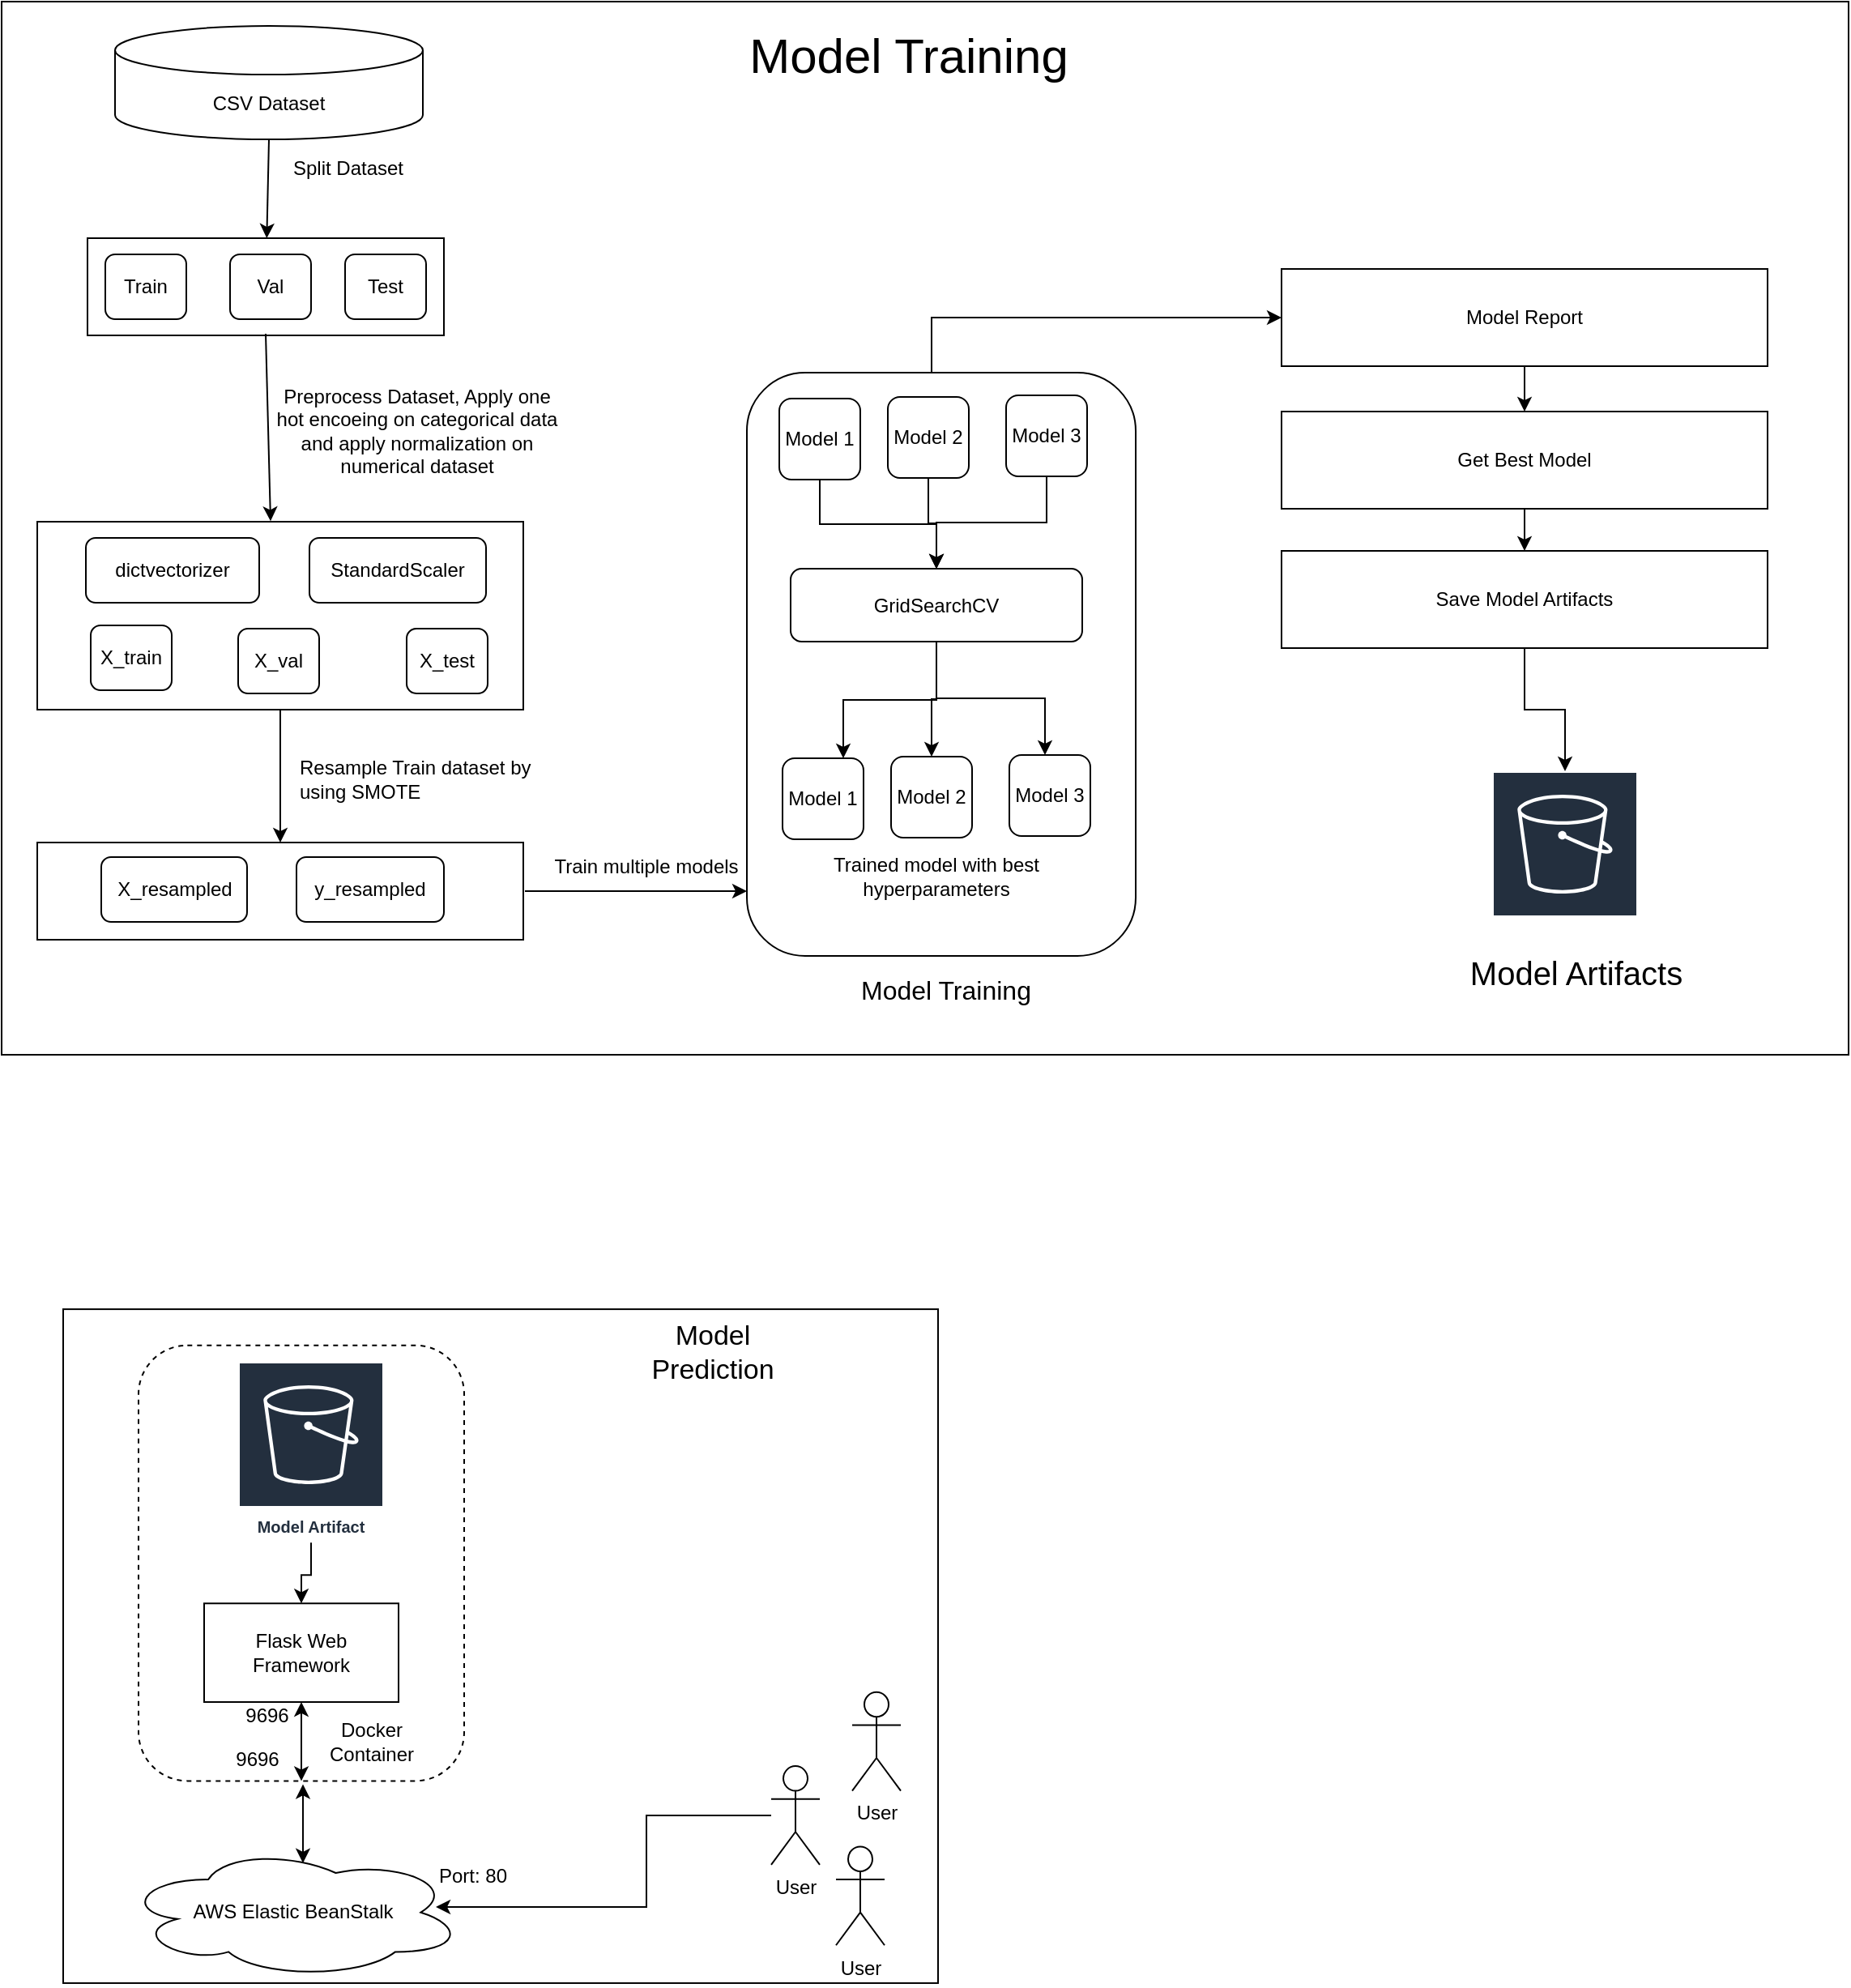 <mxfile version="22.0.8" type="device">
  <diagram name="Page-1" id="sl67Yf3QK5midu7BMx_2">
    <mxGraphModel dx="1415" dy="1927" grid="1" gridSize="10" guides="1" tooltips="1" connect="1" arrows="1" fold="1" page="1" pageScale="1" pageWidth="827" pageHeight="1169" math="0" shadow="0">
      <root>
        <mxCell id="0" />
        <mxCell id="1" parent="0" />
        <mxCell id="rqSLdbDPakVJmyCNbUR--63" value="" style="group" vertex="1" connectable="0" parent="1">
          <mxGeometry x="308" y="799" width="540" height="421" as="geometry" />
        </mxCell>
        <mxCell id="rqSLdbDPakVJmyCNbUR--52" value="" style="group" vertex="1" connectable="0" parent="rqSLdbDPakVJmyCNbUR--63">
          <mxGeometry width="540" height="421" as="geometry" />
        </mxCell>
        <mxCell id="rqSLdbDPakVJmyCNbUR--43" value="" style="rounded=0;whiteSpace=wrap;html=1;" vertex="1" parent="rqSLdbDPakVJmyCNbUR--52">
          <mxGeometry y="3.043" width="540" height="415.928" as="geometry" />
        </mxCell>
        <mxCell id="rqSLdbDPakVJmyCNbUR--46" value="" style="rounded=1;whiteSpace=wrap;html=1;dashed=1;" vertex="1" parent="rqSLdbDPakVJmyCNbUR--52">
          <mxGeometry x="46.5" y="25.361" width="201" height="268.831" as="geometry" />
        </mxCell>
        <mxCell id="rqSLdbDPakVJmyCNbUR--38" value="Model Artifact" style="sketch=0;outlineConnect=0;fontColor=#232F3E;gradientColor=none;strokeColor=#ffffff;fillColor=#232F3E;dashed=0;verticalLabelPosition=middle;verticalAlign=bottom;align=center;html=1;whiteSpace=wrap;fontSize=10;fontStyle=1;spacing=3;shape=mxgraph.aws4.productIcon;prIcon=mxgraph.aws4.s3;" vertex="1" parent="rqSLdbDPakVJmyCNbUR--52">
          <mxGeometry x="108" y="35.506" width="90" height="111.59" as="geometry" />
        </mxCell>
        <mxCell id="rqSLdbDPakVJmyCNbUR--39" value="Flask Web Framework" style="rounded=0;whiteSpace=wrap;html=1;" vertex="1" parent="rqSLdbDPakVJmyCNbUR--52">
          <mxGeometry x="87" y="184.631" width="120" height="60.867" as="geometry" />
        </mxCell>
        <mxCell id="rqSLdbDPakVJmyCNbUR--40" value="" style="edgeStyle=orthogonalEdgeStyle;rounded=0;orthogonalLoop=1;jettySize=auto;html=1;" edge="1" parent="rqSLdbDPakVJmyCNbUR--52" source="rqSLdbDPakVJmyCNbUR--38" target="rqSLdbDPakVJmyCNbUR--39">
          <mxGeometry relative="1" as="geometry" />
        </mxCell>
        <mxCell id="rqSLdbDPakVJmyCNbUR--45" value="&lt;font style=&quot;font-size: 17px;&quot;&gt;Model &lt;br&gt;Prediction&lt;/font&gt;" style="text;html=1;strokeColor=none;fillColor=none;align=center;verticalAlign=middle;whiteSpace=wrap;rounded=0;" vertex="1" parent="rqSLdbDPakVJmyCNbUR--52">
          <mxGeometry x="339" y="15.217" width="124" height="30.434" as="geometry" />
        </mxCell>
        <mxCell id="rqSLdbDPakVJmyCNbUR--48" value="" style="endArrow=classic;startArrow=classic;html=1;rounded=0;entryX=0.5;entryY=1;entryDx=0;entryDy=0;exitX=0.5;exitY=1;exitDx=0;exitDy=0;" edge="1" parent="rqSLdbDPakVJmyCNbUR--52" source="rqSLdbDPakVJmyCNbUR--46" target="rqSLdbDPakVJmyCNbUR--39">
          <mxGeometry width="50" height="50" relative="1" as="geometry">
            <mxPoint x="147" y="278.976" as="sourcePoint" />
            <mxPoint x="191" y="228.253" as="targetPoint" />
          </mxGeometry>
        </mxCell>
        <mxCell id="rqSLdbDPakVJmyCNbUR--49" value="Docker &lt;br&gt;Container" style="text;html=1;strokeColor=none;fillColor=none;align=center;verticalAlign=middle;whiteSpace=wrap;rounded=0;" vertex="1" parent="rqSLdbDPakVJmyCNbUR--52">
          <mxGeometry x="154" y="254.629" width="73" height="30.434" as="geometry" />
        </mxCell>
        <mxCell id="rqSLdbDPakVJmyCNbUR--50" value="9696" style="text;html=1;strokeColor=none;fillColor=none;align=center;verticalAlign=middle;whiteSpace=wrap;rounded=0;" vertex="1" parent="rqSLdbDPakVJmyCNbUR--52">
          <mxGeometry x="96" y="238.398" width="60" height="30.434" as="geometry" />
        </mxCell>
        <mxCell id="rqSLdbDPakVJmyCNbUR--53" value="AWS Elastic BeanStalk" style="ellipse;shape=cloud;whiteSpace=wrap;html=1;" vertex="1" parent="rqSLdbDPakVJmyCNbUR--52">
          <mxGeometry x="37" y="334.771" width="210" height="81.157" as="geometry" />
        </mxCell>
        <mxCell id="rqSLdbDPakVJmyCNbUR--55" value="User" style="shape=umlActor;verticalLabelPosition=bottom;verticalAlign=top;html=1;outlineConnect=0;" vertex="1" parent="rqSLdbDPakVJmyCNbUR--52">
          <mxGeometry x="477" y="334.771" width="30" height="60.867" as="geometry" />
        </mxCell>
        <mxCell id="rqSLdbDPakVJmyCNbUR--56" value="User" style="shape=umlActor;verticalLabelPosition=bottom;verticalAlign=top;html=1;outlineConnect=0;" vertex="1" parent="rqSLdbDPakVJmyCNbUR--52">
          <mxGeometry x="437" y="285.063" width="30" height="60.867" as="geometry" />
        </mxCell>
        <mxCell id="rqSLdbDPakVJmyCNbUR--57" value="User" style="shape=umlActor;verticalLabelPosition=bottom;verticalAlign=top;html=1;outlineConnect=0;" vertex="1" parent="rqSLdbDPakVJmyCNbUR--52">
          <mxGeometry x="487" y="239.412" width="30" height="60.867" as="geometry" />
        </mxCell>
        <mxCell id="rqSLdbDPakVJmyCNbUR--62" value="" style="edgeStyle=orthogonalEdgeStyle;rounded=0;orthogonalLoop=1;jettySize=auto;html=1;entryX=0.117;entryY=1.122;entryDx=0;entryDy=0;entryPerimeter=0;" edge="1" parent="rqSLdbDPakVJmyCNbUR--52" source="rqSLdbDPakVJmyCNbUR--56" target="rqSLdbDPakVJmyCNbUR--97">
          <mxGeometry relative="1" as="geometry">
            <mxPoint x="382" y="315.496" as="targetPoint" />
          </mxGeometry>
        </mxCell>
        <mxCell id="rqSLdbDPakVJmyCNbUR--97" value="Port: 80" style="text;html=1;strokeColor=none;fillColor=none;align=center;verticalAlign=middle;whiteSpace=wrap;rounded=0;" vertex="1" parent="rqSLdbDPakVJmyCNbUR--52">
          <mxGeometry x="223" y="337.814" width="60" height="30.434" as="geometry" />
        </mxCell>
        <mxCell id="rqSLdbDPakVJmyCNbUR--54" value="" style="endArrow=classic;startArrow=classic;html=1;rounded=0;entryX=0.5;entryY=1;entryDx=0;entryDy=0;exitX=0.5;exitY=1;exitDx=0;exitDy=0;" edge="1" parent="rqSLdbDPakVJmyCNbUR--63">
          <mxGeometry width="50" height="50" relative="1" as="geometry">
            <mxPoint x="148" y="344.916" as="sourcePoint" />
            <mxPoint x="148" y="296.222" as="targetPoint" />
          </mxGeometry>
        </mxCell>
        <mxCell id="rqSLdbDPakVJmyCNbUR--64" value="" style="rounded=0;whiteSpace=wrap;html=1;" vertex="1" parent="1">
          <mxGeometry x="270" y="-5" width="1140" height="650" as="geometry" />
        </mxCell>
        <mxCell id="rqSLdbDPakVJmyCNbUR--1" value="CSV Dataset" style="shape=cylinder3;whiteSpace=wrap;html=1;boundedLbl=1;backgroundOutline=1;size=15;" vertex="1" parent="1">
          <mxGeometry x="340" y="10" width="190" height="70" as="geometry" />
        </mxCell>
        <mxCell id="rqSLdbDPakVJmyCNbUR--2" value="" style="endArrow=classic;html=1;rounded=0;exitX=0.5;exitY=1;exitDx=0;exitDy=0;exitPerimeter=0;" edge="1" parent="1" source="rqSLdbDPakVJmyCNbUR--1" target="rqSLdbDPakVJmyCNbUR--4">
          <mxGeometry width="50" height="50" relative="1" as="geometry">
            <mxPoint x="410" y="170" as="sourcePoint" />
            <mxPoint x="435" y="120" as="targetPoint" />
          </mxGeometry>
        </mxCell>
        <mxCell id="rqSLdbDPakVJmyCNbUR--4" value="" style="rounded=0;whiteSpace=wrap;html=1;" vertex="1" parent="1">
          <mxGeometry x="323" y="141" width="220" height="60" as="geometry" />
        </mxCell>
        <mxCell id="rqSLdbDPakVJmyCNbUR--5" value="Split Dataset" style="text;html=1;strokeColor=none;fillColor=none;align=center;verticalAlign=middle;whiteSpace=wrap;rounded=0;" vertex="1" parent="1">
          <mxGeometry x="444" y="83" width="80" height="30" as="geometry" />
        </mxCell>
        <mxCell id="rqSLdbDPakVJmyCNbUR--6" value="Train" style="rounded=1;whiteSpace=wrap;html=1;" vertex="1" parent="1">
          <mxGeometry x="334" y="151" width="50" height="40" as="geometry" />
        </mxCell>
        <mxCell id="rqSLdbDPakVJmyCNbUR--7" value="Val" style="rounded=1;whiteSpace=wrap;html=1;" vertex="1" parent="1">
          <mxGeometry x="411" y="151" width="50" height="40" as="geometry" />
        </mxCell>
        <mxCell id="rqSLdbDPakVJmyCNbUR--8" value="Test" style="rounded=1;whiteSpace=wrap;html=1;" vertex="1" parent="1">
          <mxGeometry x="482" y="151" width="50" height="40" as="geometry" />
        </mxCell>
        <mxCell id="rqSLdbDPakVJmyCNbUR--9" value="" style="rounded=0;whiteSpace=wrap;html=1;" vertex="1" parent="1">
          <mxGeometry x="292" y="316" width="300" height="116" as="geometry" />
        </mxCell>
        <mxCell id="rqSLdbDPakVJmyCNbUR--10" value="Preprocess Dataset, Apply one hot encoeing on categorical data and apply normalization on numerical dataset" style="text;html=1;strokeColor=none;fillColor=none;align=center;verticalAlign=middle;whiteSpace=wrap;rounded=0;" vertex="1" parent="1">
          <mxGeometry x="438" y="220" width="177" height="80" as="geometry" />
        </mxCell>
        <mxCell id="rqSLdbDPakVJmyCNbUR--12" value="" style="endArrow=classic;html=1;rounded=0;entryX=0.48;entryY=-0.003;entryDx=0;entryDy=0;entryPerimeter=0;" edge="1" parent="1" target="rqSLdbDPakVJmyCNbUR--9">
          <mxGeometry width="50" height="50" relative="1" as="geometry">
            <mxPoint x="433" y="200" as="sourcePoint" />
            <mxPoint x="436" y="220" as="targetPoint" />
          </mxGeometry>
        </mxCell>
        <mxCell id="rqSLdbDPakVJmyCNbUR--13" value="dictvectorizer" style="rounded=1;whiteSpace=wrap;html=1;" vertex="1" parent="1">
          <mxGeometry x="322" y="326" width="107" height="40" as="geometry" />
        </mxCell>
        <mxCell id="rqSLdbDPakVJmyCNbUR--14" value="StandardScaler" style="rounded=1;whiteSpace=wrap;html=1;" vertex="1" parent="1">
          <mxGeometry x="460" y="326" width="109" height="40" as="geometry" />
        </mxCell>
        <mxCell id="rqSLdbDPakVJmyCNbUR--15" value="X_train" style="rounded=1;whiteSpace=wrap;html=1;" vertex="1" parent="1">
          <mxGeometry x="325" y="380" width="50" height="40" as="geometry" />
        </mxCell>
        <mxCell id="rqSLdbDPakVJmyCNbUR--16" value="X_val" style="rounded=1;whiteSpace=wrap;html=1;" vertex="1" parent="1">
          <mxGeometry x="416" y="382" width="50" height="40" as="geometry" />
        </mxCell>
        <mxCell id="rqSLdbDPakVJmyCNbUR--17" value="X_test" style="rounded=1;whiteSpace=wrap;html=1;" vertex="1" parent="1">
          <mxGeometry x="520" y="382" width="50" height="40" as="geometry" />
        </mxCell>
        <mxCell id="rqSLdbDPakVJmyCNbUR--21" value="" style="rounded=0;whiteSpace=wrap;html=1;" vertex="1" parent="1">
          <mxGeometry x="292" y="514" width="300" height="60" as="geometry" />
        </mxCell>
        <mxCell id="rqSLdbDPakVJmyCNbUR--24" value="" style="edgeStyle=orthogonalEdgeStyle;rounded=0;orthogonalLoop=1;jettySize=auto;html=1;" edge="1" parent="1" source="rqSLdbDPakVJmyCNbUR--9" target="rqSLdbDPakVJmyCNbUR--21">
          <mxGeometry relative="1" as="geometry" />
        </mxCell>
        <mxCell id="rqSLdbDPakVJmyCNbUR--25" value="Resample Train dataset by using SMOTE" style="text;html=1;strokeColor=none;fillColor=none;align=left;verticalAlign=middle;whiteSpace=wrap;rounded=0;" vertex="1" parent="1">
          <mxGeometry x="452" y="460" width="163" height="30" as="geometry" />
        </mxCell>
        <mxCell id="rqSLdbDPakVJmyCNbUR--26" value="X_resampled" style="rounded=1;whiteSpace=wrap;html=1;" vertex="1" parent="1">
          <mxGeometry x="331.5" y="523" width="90" height="40" as="geometry" />
        </mxCell>
        <mxCell id="rqSLdbDPakVJmyCNbUR--27" value="y_resampled" style="rounded=1;whiteSpace=wrap;html=1;" vertex="1" parent="1">
          <mxGeometry x="452" y="523" width="91" height="40" as="geometry" />
        </mxCell>
        <mxCell id="rqSLdbDPakVJmyCNbUR--31" value="Train multiple models" style="text;html=1;strokeColor=none;fillColor=none;align=center;verticalAlign=middle;whiteSpace=wrap;rounded=0;" vertex="1" parent="1">
          <mxGeometry x="600" y="514" width="136" height="30" as="geometry" />
        </mxCell>
        <mxCell id="rqSLdbDPakVJmyCNbUR--65" value="" style="rounded=1;whiteSpace=wrap;html=1;" vertex="1" parent="1">
          <mxGeometry x="730" y="224" width="240" height="360" as="geometry" />
        </mxCell>
        <mxCell id="rqSLdbDPakVJmyCNbUR--66" value="&lt;font style=&quot;font-size: 16px;&quot;&gt;Model Training&lt;/font&gt;" style="text;html=1;strokeColor=none;fillColor=none;align=center;verticalAlign=middle;whiteSpace=wrap;rounded=0;" vertex="1" parent="1">
          <mxGeometry x="783" y="590" width="140" height="30" as="geometry" />
        </mxCell>
        <mxCell id="rqSLdbDPakVJmyCNbUR--68" value="" style="endArrow=classic;html=1;rounded=0;" edge="1" parent="1">
          <mxGeometry width="50" height="50" relative="1" as="geometry">
            <mxPoint x="593" y="544" as="sourcePoint" />
            <mxPoint x="730" y="544" as="targetPoint" />
          </mxGeometry>
        </mxCell>
        <mxCell id="rqSLdbDPakVJmyCNbUR--69" value="" style="endArrow=classic;html=1;rounded=0;exitX=0.425;exitY=0.007;exitDx=0;exitDy=0;exitPerimeter=0;entryX=0;entryY=0.5;entryDx=0;entryDy=0;entryPerimeter=0;" edge="1" parent="1" target="rqSLdbDPakVJmyCNbUR--88">
          <mxGeometry width="50" height="50" relative="1" as="geometry">
            <mxPoint x="844" y="224.52" as="sourcePoint" />
            <mxPoint x="1050" y="190" as="targetPoint" />
            <Array as="points">
              <mxPoint x="844" y="190" />
            </Array>
          </mxGeometry>
        </mxCell>
        <mxCell id="rqSLdbDPakVJmyCNbUR--70" value="Model 1" style="rounded=1;whiteSpace=wrap;html=1;" vertex="1" parent="1">
          <mxGeometry x="750" y="240" width="50" height="50" as="geometry" />
        </mxCell>
        <mxCell id="rqSLdbDPakVJmyCNbUR--71" value="Model 2" style="rounded=1;whiteSpace=wrap;html=1;" vertex="1" parent="1">
          <mxGeometry x="817" y="239" width="50" height="50" as="geometry" />
        </mxCell>
        <mxCell id="rqSLdbDPakVJmyCNbUR--72" value="Model 3" style="rounded=1;whiteSpace=wrap;html=1;" vertex="1" parent="1">
          <mxGeometry x="890" y="238" width="50" height="50" as="geometry" />
        </mxCell>
        <mxCell id="rqSLdbDPakVJmyCNbUR--73" value="GridSearchCV" style="rounded=1;whiteSpace=wrap;html=1;" vertex="1" parent="1">
          <mxGeometry x="757" y="345" width="180" height="45" as="geometry" />
        </mxCell>
        <mxCell id="rqSLdbDPakVJmyCNbUR--74" value="" style="edgeStyle=orthogonalEdgeStyle;rounded=0;orthogonalLoop=1;jettySize=auto;html=1;" edge="1" parent="1" source="rqSLdbDPakVJmyCNbUR--70" target="rqSLdbDPakVJmyCNbUR--73">
          <mxGeometry relative="1" as="geometry" />
        </mxCell>
        <mxCell id="rqSLdbDPakVJmyCNbUR--75" value="" style="edgeStyle=orthogonalEdgeStyle;rounded=0;orthogonalLoop=1;jettySize=auto;html=1;" edge="1" parent="1" source="rqSLdbDPakVJmyCNbUR--71" target="rqSLdbDPakVJmyCNbUR--73">
          <mxGeometry relative="1" as="geometry" />
        </mxCell>
        <mxCell id="rqSLdbDPakVJmyCNbUR--76" value="" style="edgeStyle=orthogonalEdgeStyle;rounded=0;orthogonalLoop=1;jettySize=auto;html=1;" edge="1" parent="1" source="rqSLdbDPakVJmyCNbUR--72" target="rqSLdbDPakVJmyCNbUR--73">
          <mxGeometry relative="1" as="geometry" />
        </mxCell>
        <mxCell id="rqSLdbDPakVJmyCNbUR--77" value="Model 1" style="rounded=1;whiteSpace=wrap;html=1;" vertex="1" parent="1">
          <mxGeometry x="752" y="462" width="50" height="50" as="geometry" />
        </mxCell>
        <mxCell id="rqSLdbDPakVJmyCNbUR--78" value="Model 2" style="rounded=1;whiteSpace=wrap;html=1;" vertex="1" parent="1">
          <mxGeometry x="819" y="461" width="50" height="50" as="geometry" />
        </mxCell>
        <mxCell id="rqSLdbDPakVJmyCNbUR--79" value="Model 3" style="rounded=1;whiteSpace=wrap;html=1;" vertex="1" parent="1">
          <mxGeometry x="892" y="460" width="50" height="50" as="geometry" />
        </mxCell>
        <mxCell id="rqSLdbDPakVJmyCNbUR--80" value="" style="edgeStyle=orthogonalEdgeStyle;rounded=0;orthogonalLoop=1;jettySize=auto;html=1;" edge="1" parent="1" source="rqSLdbDPakVJmyCNbUR--73" target="rqSLdbDPakVJmyCNbUR--78">
          <mxGeometry relative="1" as="geometry" />
        </mxCell>
        <mxCell id="rqSLdbDPakVJmyCNbUR--81" value="" style="edgeStyle=orthogonalEdgeStyle;rounded=0;orthogonalLoop=1;jettySize=auto;html=1;entryX=0.75;entryY=0;entryDx=0;entryDy=0;exitX=0.5;exitY=1;exitDx=0;exitDy=0;" edge="1" parent="1" source="rqSLdbDPakVJmyCNbUR--73" target="rqSLdbDPakVJmyCNbUR--77">
          <mxGeometry relative="1" as="geometry">
            <mxPoint x="850" y="400" as="sourcePoint" />
            <mxPoint x="829" y="471" as="targetPoint" />
          </mxGeometry>
        </mxCell>
        <mxCell id="rqSLdbDPakVJmyCNbUR--82" value="" style="edgeStyle=orthogonalEdgeStyle;rounded=0;orthogonalLoop=1;jettySize=auto;html=1;entryX=0.5;entryY=0;entryDx=0;entryDy=0;" edge="1" parent="1">
          <mxGeometry relative="1" as="geometry">
            <mxPoint x="847" y="390" as="sourcePoint" />
            <mxPoint x="914" y="460" as="targetPoint" />
            <Array as="points">
              <mxPoint x="847" y="392" />
              <mxPoint x="847" y="425" />
              <mxPoint x="914" y="425" />
            </Array>
          </mxGeometry>
        </mxCell>
        <mxCell id="rqSLdbDPakVJmyCNbUR--84" value="Trained model with best hyperparameters" style="text;html=1;strokeColor=none;fillColor=none;align=center;verticalAlign=middle;whiteSpace=wrap;rounded=0;" vertex="1" parent="1">
          <mxGeometry x="782" y="520" width="130" height="30" as="geometry" />
        </mxCell>
        <mxCell id="rqSLdbDPakVJmyCNbUR--85" value="Model Training" style="text;html=1;strokeColor=none;fillColor=none;align=center;verticalAlign=middle;whiteSpace=wrap;rounded=0;fontSize=30;" vertex="1" parent="1">
          <mxGeometry x="690" y="10" width="280" height="35" as="geometry" />
        </mxCell>
        <mxCell id="rqSLdbDPakVJmyCNbUR--88" value="Model Report" style="rounded=0;whiteSpace=wrap;html=1;" vertex="1" parent="1">
          <mxGeometry x="1060" y="160" width="300" height="60" as="geometry" />
        </mxCell>
        <mxCell id="rqSLdbDPakVJmyCNbUR--89" value="Get Best Model" style="rounded=0;whiteSpace=wrap;html=1;" vertex="1" parent="1">
          <mxGeometry x="1060" y="248" width="300" height="60" as="geometry" />
        </mxCell>
        <mxCell id="rqSLdbDPakVJmyCNbUR--90" value="" style="edgeStyle=orthogonalEdgeStyle;rounded=0;orthogonalLoop=1;jettySize=auto;html=1;" edge="1" parent="1" source="rqSLdbDPakVJmyCNbUR--88" target="rqSLdbDPakVJmyCNbUR--89">
          <mxGeometry relative="1" as="geometry" />
        </mxCell>
        <mxCell id="rqSLdbDPakVJmyCNbUR--91" value="Save Model Artifacts" style="rounded=0;whiteSpace=wrap;html=1;" vertex="1" parent="1">
          <mxGeometry x="1060" y="334" width="300" height="60" as="geometry" />
        </mxCell>
        <mxCell id="rqSLdbDPakVJmyCNbUR--92" value="" style="edgeStyle=orthogonalEdgeStyle;rounded=0;orthogonalLoop=1;jettySize=auto;html=1;" edge="1" parent="1" source="rqSLdbDPakVJmyCNbUR--89" target="rqSLdbDPakVJmyCNbUR--91">
          <mxGeometry relative="1" as="geometry" />
        </mxCell>
        <mxCell id="rqSLdbDPakVJmyCNbUR--93" value="" style="sketch=0;outlineConnect=0;fontColor=#232F3E;gradientColor=none;strokeColor=#ffffff;fillColor=#232F3E;dashed=0;verticalLabelPosition=middle;verticalAlign=bottom;align=center;html=1;whiteSpace=wrap;fontSize=10;fontStyle=1;spacing=3;shape=mxgraph.aws4.productIcon;prIcon=mxgraph.aws4.s3;" vertex="1" parent="1">
          <mxGeometry x="1190" y="470" width="90" height="110" as="geometry" />
        </mxCell>
        <mxCell id="rqSLdbDPakVJmyCNbUR--94" value="" style="edgeStyle=orthogonalEdgeStyle;rounded=0;orthogonalLoop=1;jettySize=auto;html=1;" edge="1" parent="1" source="rqSLdbDPakVJmyCNbUR--91" target="rqSLdbDPakVJmyCNbUR--93">
          <mxGeometry relative="1" as="geometry" />
        </mxCell>
        <mxCell id="rqSLdbDPakVJmyCNbUR--95" value="&lt;font style=&quot;font-size: 20px;&quot;&gt;Model Artifacts&lt;/font&gt;" style="text;html=1;strokeColor=none;fillColor=none;align=center;verticalAlign=middle;whiteSpace=wrap;rounded=0;" vertex="1" parent="1">
          <mxGeometry x="1167" y="579" width="150" height="30" as="geometry" />
        </mxCell>
        <mxCell id="rqSLdbDPakVJmyCNbUR--96" value="9696" style="text;html=1;strokeColor=none;fillColor=none;align=center;verticalAlign=middle;whiteSpace=wrap;rounded=0;" vertex="1" parent="1">
          <mxGeometry x="398" y="1065" width="60" height="30" as="geometry" />
        </mxCell>
      </root>
    </mxGraphModel>
  </diagram>
</mxfile>

